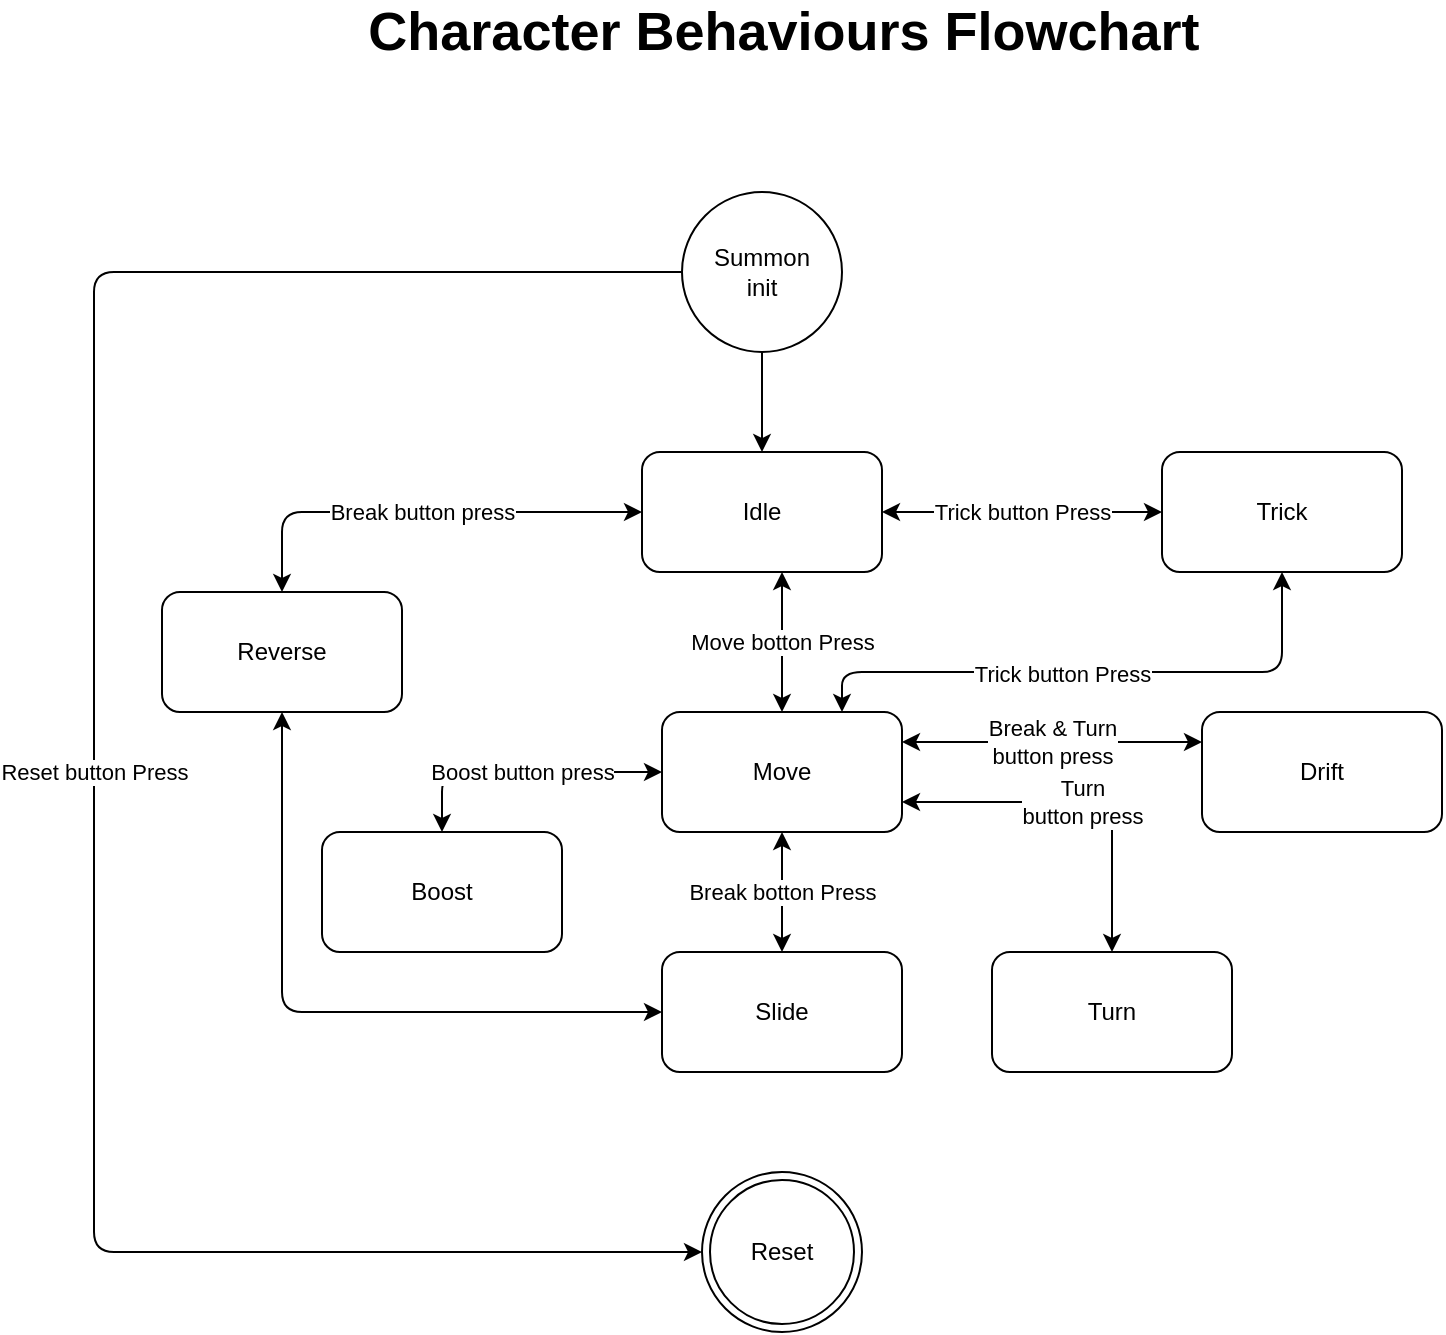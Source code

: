 <mxfile>
    <diagram id="8YG1A0ZwEYOHbD6Tbtjo" name="Page-1">
        <mxGraphModel dx="1604" dy="1113" grid="1" gridSize="10" guides="1" tooltips="1" connect="1" arrows="1" fold="1" page="1" pageScale="1" pageWidth="1169" pageHeight="827" math="0" shadow="0">
            <root>
                <mxCell id="0"/>
                <mxCell id="1" parent="0"/>
                <mxCell id="14" style="edgeStyle=none;html=1;exitX=0.5;exitY=1;exitDx=0;exitDy=0;" edge="1" parent="1" source="2" target="12">
                    <mxGeometry relative="1" as="geometry"/>
                </mxCell>
                <mxCell id="2" value="Summon&lt;br&gt;init" style="ellipse;whiteSpace=wrap;html=1;aspect=fixed;" vertex="1" parent="1">
                    <mxGeometry x="534" y="110" width="80" height="80" as="geometry"/>
                </mxCell>
                <mxCell id="3" value="Boost" style="rounded=1;whiteSpace=wrap;html=1;" vertex="1" parent="1">
                    <mxGeometry x="354" y="430" width="120" height="60" as="geometry"/>
                </mxCell>
                <mxCell id="56" style="edgeStyle=none;html=1;exitX=0.75;exitY=0;exitDx=0;exitDy=0;startArrow=classic;startFill=1;entryX=0.5;entryY=1;entryDx=0;entryDy=0;" edge="1" parent="1" source="4" target="13">
                    <mxGeometry relative="1" as="geometry">
                        <mxPoint x="774" y="270" as="targetPoint"/>
                        <Array as="points">
                            <mxPoint x="614" y="350"/>
                            <mxPoint x="834" y="350"/>
                        </Array>
                    </mxGeometry>
                </mxCell>
                <mxCell id="4" value="Move" style="rounded=1;whiteSpace=wrap;html=1;" vertex="1" parent="1">
                    <mxGeometry x="524" y="370" width="120" height="60" as="geometry"/>
                </mxCell>
                <mxCell id="6" value="Reverse" style="rounded=1;whiteSpace=wrap;html=1;" vertex="1" parent="1">
                    <mxGeometry x="274" y="310" width="120" height="60" as="geometry"/>
                </mxCell>
                <mxCell id="43" style="edgeStyle=none;html=1;exitX=0;exitY=0.5;exitDx=0;exitDy=0;entryX=0.5;entryY=1;entryDx=0;entryDy=0;startArrow=classic;startFill=1;" edge="1" parent="1" source="7" target="6">
                    <mxGeometry relative="1" as="geometry">
                        <Array as="points">
                            <mxPoint x="334" y="520"/>
                        </Array>
                    </mxGeometry>
                </mxCell>
                <mxCell id="7" value="Slide" style="rounded=1;whiteSpace=wrap;html=1;" vertex="1" parent="1">
                    <mxGeometry x="524" y="490" width="120" height="60" as="geometry"/>
                </mxCell>
                <mxCell id="8" value="Turn" style="rounded=1;whiteSpace=wrap;html=1;" vertex="1" parent="1">
                    <mxGeometry x="689" y="490" width="120" height="60" as="geometry"/>
                </mxCell>
                <mxCell id="9" value="Drift" style="rounded=1;whiteSpace=wrap;html=1;" vertex="1" parent="1">
                    <mxGeometry x="794" y="370" width="120" height="60" as="geometry"/>
                </mxCell>
                <mxCell id="11" value="Reset" style="ellipse;shape=doubleEllipse;whiteSpace=wrap;html=1;aspect=fixed;" vertex="1" parent="1">
                    <mxGeometry x="544" y="600" width="80" height="80" as="geometry"/>
                </mxCell>
                <mxCell id="12" value="Idle" style="rounded=1;whiteSpace=wrap;html=1;" vertex="1" parent="1">
                    <mxGeometry x="514" y="240" width="120" height="60" as="geometry"/>
                </mxCell>
                <mxCell id="13" value="Trick" style="rounded=1;whiteSpace=wrap;html=1;" vertex="1" parent="1">
                    <mxGeometry x="774" y="240" width="120" height="60" as="geometry"/>
                </mxCell>
                <mxCell id="16" value="" style="endArrow=classic;html=1;entryX=0.5;entryY=0;entryDx=0;entryDy=0;startArrow=classic;startFill=1;" edge="1" parent="1" target="4">
                    <mxGeometry relative="1" as="geometry">
                        <mxPoint x="584" y="300" as="sourcePoint"/>
                        <mxPoint x="754" y="390" as="targetPoint"/>
                    </mxGeometry>
                </mxCell>
                <mxCell id="17" value="Move botton Press" style="edgeLabel;resizable=0;html=1;align=center;verticalAlign=middle;" connectable="0" vertex="1" parent="16">
                    <mxGeometry relative="1" as="geometry"/>
                </mxCell>
                <mxCell id="30" value="" style="endArrow=classic;html=1;exitX=1;exitY=0.25;exitDx=0;exitDy=0;entryX=0;entryY=0.25;entryDx=0;entryDy=0;startArrow=classic;startFill=1;" edge="1" parent="1" source="4" target="9">
                    <mxGeometry relative="1" as="geometry">
                        <mxPoint x="644" y="399.58" as="sourcePoint"/>
                        <mxPoint x="744" y="399.58" as="targetPoint"/>
                    </mxGeometry>
                </mxCell>
                <mxCell id="31" value="Break &amp;amp; Turn&lt;br&gt;button press" style="edgeLabel;resizable=0;html=1;align=center;verticalAlign=middle;" connectable="0" vertex="1" parent="30">
                    <mxGeometry relative="1" as="geometry"/>
                </mxCell>
                <mxCell id="38" value="" style="endArrow=classic;html=1;exitX=0;exitY=0.5;exitDx=0;exitDy=0;startArrow=classic;startFill=1;entryX=0.5;entryY=0;entryDx=0;entryDy=0;" edge="1" parent="1" source="12" target="6">
                    <mxGeometry relative="1" as="geometry">
                        <mxPoint x="504" y="230.0" as="sourcePoint"/>
                        <mxPoint x="254" y="170.0" as="targetPoint"/>
                        <Array as="points">
                            <mxPoint x="334" y="270"/>
                        </Array>
                    </mxGeometry>
                </mxCell>
                <mxCell id="39" value="Break button press" style="edgeLabel;resizable=0;html=1;align=center;verticalAlign=middle;" connectable="0" vertex="1" parent="38">
                    <mxGeometry relative="1" as="geometry">
                        <mxPoint as="offset"/>
                    </mxGeometry>
                </mxCell>
                <mxCell id="40" value="" style="endArrow=classic;html=1;entryX=0.5;entryY=0;entryDx=0;entryDy=0;exitX=0.5;exitY=1;exitDx=0;exitDy=0;startArrow=classic;startFill=1;" edge="1" parent="1" source="4" target="7">
                    <mxGeometry relative="1" as="geometry">
                        <mxPoint x="594" y="310.0" as="sourcePoint"/>
                        <mxPoint x="594" y="380.0" as="targetPoint"/>
                    </mxGeometry>
                </mxCell>
                <mxCell id="41" value="Break botton Press" style="edgeLabel;resizable=0;html=1;align=center;verticalAlign=middle;" connectable="0" vertex="1" parent="40">
                    <mxGeometry relative="1" as="geometry"/>
                </mxCell>
                <mxCell id="46" value="" style="endArrow=classic;html=1;exitX=0;exitY=0.5;exitDx=0;exitDy=0;entryX=0.5;entryY=0;entryDx=0;entryDy=0;startArrow=classic;startFill=1;" edge="1" parent="1" source="4" target="3">
                    <mxGeometry relative="1" as="geometry">
                        <mxPoint x="364" y="429.31" as="sourcePoint"/>
                        <mxPoint x="464" y="429.31" as="targetPoint"/>
                        <Array as="points">
                            <mxPoint x="414" y="400"/>
                        </Array>
                    </mxGeometry>
                </mxCell>
                <mxCell id="47" value="Boost button press" style="edgeLabel;resizable=0;html=1;align=center;verticalAlign=middle;" connectable="0" vertex="1" parent="46">
                    <mxGeometry relative="1" as="geometry"/>
                </mxCell>
                <mxCell id="48" value="" style="endArrow=classic;html=1;exitX=1;exitY=0.5;exitDx=0;exitDy=0;entryX=0;entryY=0.5;entryDx=0;entryDy=0;startArrow=classic;startFill=1;" edge="1" parent="1" source="12" target="13">
                    <mxGeometry relative="1" as="geometry">
                        <mxPoint x="654" y="290" as="sourcePoint"/>
                        <mxPoint x="734" y="270" as="targetPoint"/>
                    </mxGeometry>
                </mxCell>
                <mxCell id="49" value="Trick button Press" style="edgeLabel;resizable=0;html=1;align=center;verticalAlign=middle;" connectable="0" vertex="1" parent="48">
                    <mxGeometry relative="1" as="geometry"/>
                </mxCell>
                <mxCell id="53" value="" style="endArrow=classic;html=1;exitX=1;exitY=0.75;exitDx=0;exitDy=0;entryX=0.5;entryY=0;entryDx=0;entryDy=0;startArrow=classic;startFill=1;" edge="1" parent="1" source="4" target="8">
                    <mxGeometry relative="1" as="geometry">
                        <mxPoint x="654" y="395" as="sourcePoint"/>
                        <mxPoint x="774" y="395" as="targetPoint"/>
                        <Array as="points">
                            <mxPoint x="749" y="415"/>
                        </Array>
                    </mxGeometry>
                </mxCell>
                <mxCell id="54" value="Turn&lt;br&gt;button press" style="edgeLabel;resizable=0;html=1;align=center;verticalAlign=middle;" connectable="0" vertex="1" parent="53">
                    <mxGeometry relative="1" as="geometry"/>
                </mxCell>
                <mxCell id="57" value="Trick button Press" style="edgeLabel;resizable=0;html=1;align=center;verticalAlign=middle;" connectable="0" vertex="1" parent="1">
                    <mxGeometry x="714" y="280" as="geometry">
                        <mxPoint x="10" y="71" as="offset"/>
                    </mxGeometry>
                </mxCell>
                <mxCell id="62" value="" style="endArrow=classic;html=1;exitX=0;exitY=0.5;exitDx=0;exitDy=0;entryX=0;entryY=0.5;entryDx=0;entryDy=0;" edge="1" parent="1" source="2" target="11">
                    <mxGeometry relative="1" as="geometry">
                        <mxPoint x="604" y="480" as="sourcePoint"/>
                        <mxPoint x="470" y="590" as="targetPoint"/>
                        <Array as="points">
                            <mxPoint x="240" y="150"/>
                            <mxPoint x="240" y="640"/>
                        </Array>
                    </mxGeometry>
                </mxCell>
                <mxCell id="63" value="Reset button Press" style="edgeLabel;resizable=0;html=1;align=center;verticalAlign=middle;" connectable="0" vertex="1" parent="62">
                    <mxGeometry relative="1" as="geometry"/>
                </mxCell>
                <mxCell id="64" value="&lt;font style=&quot;&quot;&gt;&lt;span style=&quot;font-size: 27px;&quot;&gt;&lt;b&gt;Character Behaviours Flowchart&lt;/b&gt;&lt;/span&gt;&lt;/font&gt;" style="text;html=1;strokeColor=none;fillColor=none;align=center;verticalAlign=middle;whiteSpace=wrap;rounded=0;" vertex="1" parent="1">
                    <mxGeometry x="360" y="15" width="450" height="30" as="geometry"/>
                </mxCell>
            </root>
        </mxGraphModel>
    </diagram>
</mxfile>
